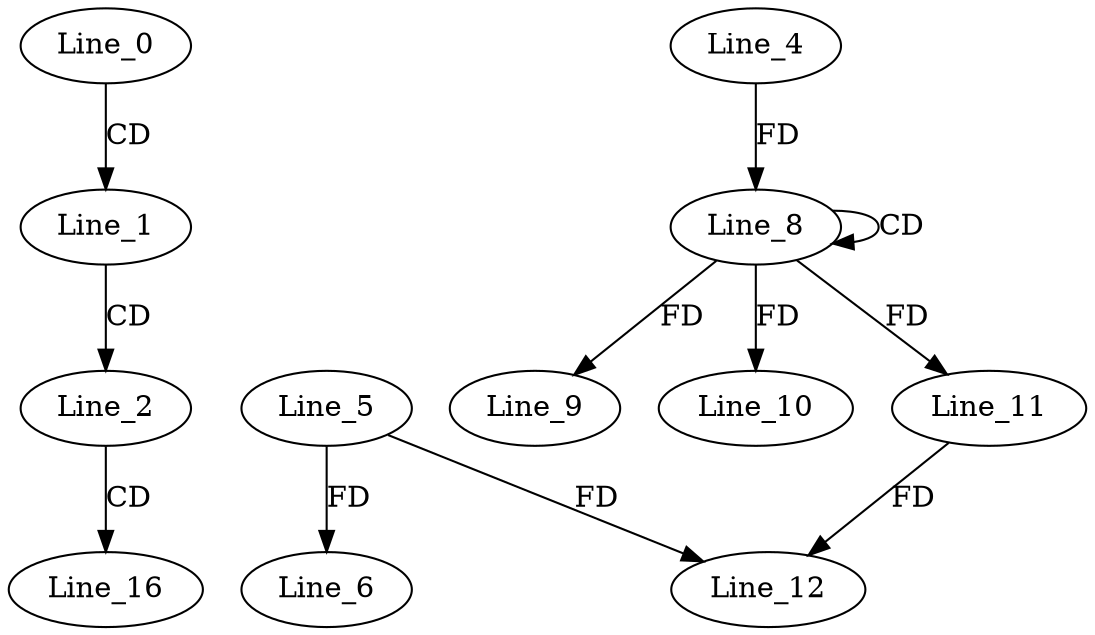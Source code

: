digraph G {
  Line_0;
  Line_1;
  Line_2;
  Line_5;
  Line_6;
  Line_8;
  Line_8;
  Line_4;
  Line_9;
  Line_10;
  Line_11;
  Line_12;
  Line_11;
  Line_16;
  Line_0 -> Line_1 [ label="CD" ];
  Line_1 -> Line_2 [ label="CD" ];
  Line_5 -> Line_6 [ label="FD" ];
  Line_8 -> Line_8 [ label="CD" ];
  Line_4 -> Line_8 [ label="FD" ];
  Line_8 -> Line_9 [ label="FD" ];
  Line_8 -> Line_10 [ label="FD" ];
  Line_8 -> Line_11 [ label="FD" ];
  Line_5 -> Line_12 [ label="FD" ];
  Line_11 -> Line_12 [ label="FD" ];
  Line_2 -> Line_16 [ label="CD" ];
}
